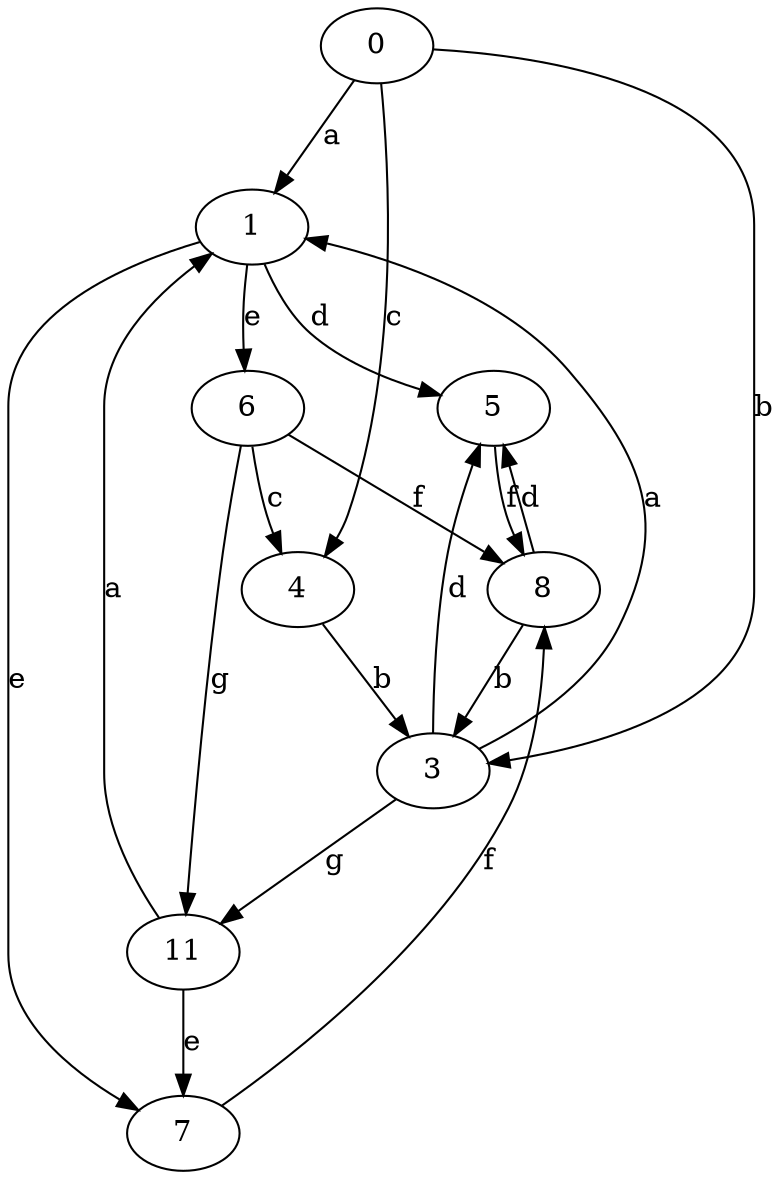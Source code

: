 strict digraph  {
0;
1;
3;
4;
5;
6;
7;
8;
11;
0 -> 1  [label=a];
0 -> 3  [label=b];
0 -> 4  [label=c];
1 -> 5  [label=d];
1 -> 6  [label=e];
1 -> 7  [label=e];
3 -> 1  [label=a];
3 -> 5  [label=d];
3 -> 11  [label=g];
4 -> 3  [label=b];
5 -> 8  [label=f];
6 -> 4  [label=c];
6 -> 8  [label=f];
6 -> 11  [label=g];
7 -> 8  [label=f];
8 -> 3  [label=b];
8 -> 5  [label=d];
11 -> 1  [label=a];
11 -> 7  [label=e];
}

